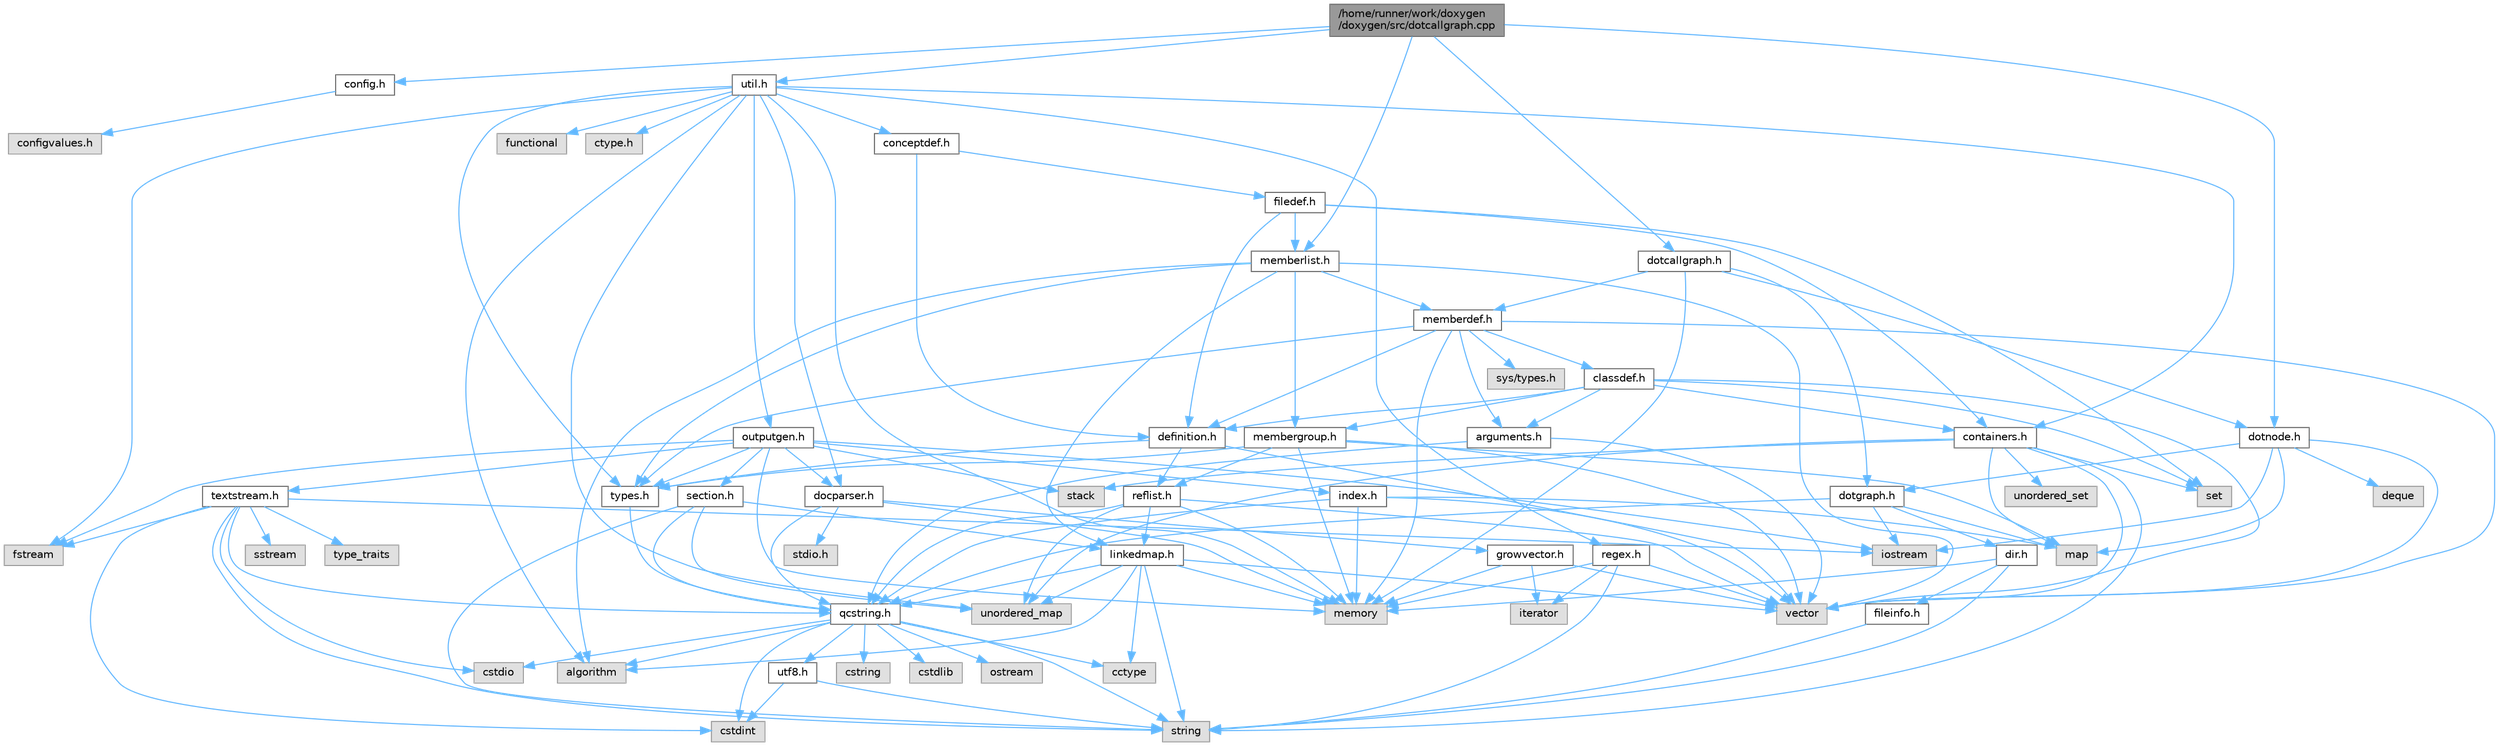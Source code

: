 digraph "/home/runner/work/doxygen/doxygen/src/dotcallgraph.cpp"
{
 // INTERACTIVE_SVG=YES
 // LATEX_PDF_SIZE
  bgcolor="transparent";
  edge [fontname=Helvetica,fontsize=10,labelfontname=Helvetica,labelfontsize=10];
  node [fontname=Helvetica,fontsize=10,shape=box,height=0.2,width=0.4];
  Node1 [label="/home/runner/work/doxygen\l/doxygen/src/dotcallgraph.cpp",height=0.2,width=0.4,color="gray40", fillcolor="grey60", style="filled", fontcolor="black",tooltip=" "];
  Node1 -> Node2 [color="steelblue1",style="solid"];
  Node2 [label="dotcallgraph.h",height=0.2,width=0.4,color="grey40", fillcolor="white", style="filled",URL="$dc/dcf/dotcallgraph_8h.html",tooltip=" "];
  Node2 -> Node3 [color="steelblue1",style="solid"];
  Node3 [label="memory",height=0.2,width=0.4,color="grey60", fillcolor="#E0E0E0", style="filled",tooltip=" "];
  Node2 -> Node4 [color="steelblue1",style="solid"];
  Node4 [label="dotnode.h",height=0.2,width=0.4,color="grey40", fillcolor="white", style="filled",URL="$d8/d3b/dotnode_8h.html",tooltip=" "];
  Node4 -> Node5 [color="steelblue1",style="solid"];
  Node5 [label="vector",height=0.2,width=0.4,color="grey60", fillcolor="#E0E0E0", style="filled",tooltip=" "];
  Node4 -> Node6 [color="steelblue1",style="solid"];
  Node6 [label="map",height=0.2,width=0.4,color="grey60", fillcolor="#E0E0E0", style="filled",tooltip=" "];
  Node4 -> Node7 [color="steelblue1",style="solid"];
  Node7 [label="deque",height=0.2,width=0.4,color="grey60", fillcolor="#E0E0E0", style="filled",tooltip=" "];
  Node4 -> Node8 [color="steelblue1",style="solid"];
  Node8 [label="iostream",height=0.2,width=0.4,color="grey60", fillcolor="#E0E0E0", style="filled",tooltip=" "];
  Node4 -> Node9 [color="steelblue1",style="solid"];
  Node9 [label="dotgraph.h",height=0.2,width=0.4,color="grey40", fillcolor="white", style="filled",URL="$d0/daa/dotgraph_8h.html",tooltip=" "];
  Node9 -> Node8 [color="steelblue1",style="solid"];
  Node9 -> Node6 [color="steelblue1",style="solid"];
  Node9 -> Node10 [color="steelblue1",style="solid"];
  Node10 [label="qcstring.h",height=0.2,width=0.4,color="grey40", fillcolor="white", style="filled",URL="$d7/d5c/qcstring_8h.html",tooltip=" "];
  Node10 -> Node11 [color="steelblue1",style="solid"];
  Node11 [label="string",height=0.2,width=0.4,color="grey60", fillcolor="#E0E0E0", style="filled",tooltip=" "];
  Node10 -> Node12 [color="steelblue1",style="solid"];
  Node12 [label="algorithm",height=0.2,width=0.4,color="grey60", fillcolor="#E0E0E0", style="filled",tooltip=" "];
  Node10 -> Node13 [color="steelblue1",style="solid"];
  Node13 [label="cctype",height=0.2,width=0.4,color="grey60", fillcolor="#E0E0E0", style="filled",tooltip=" "];
  Node10 -> Node14 [color="steelblue1",style="solid"];
  Node14 [label="cstring",height=0.2,width=0.4,color="grey60", fillcolor="#E0E0E0", style="filled",tooltip=" "];
  Node10 -> Node15 [color="steelblue1",style="solid"];
  Node15 [label="cstdio",height=0.2,width=0.4,color="grey60", fillcolor="#E0E0E0", style="filled",tooltip=" "];
  Node10 -> Node16 [color="steelblue1",style="solid"];
  Node16 [label="cstdlib",height=0.2,width=0.4,color="grey60", fillcolor="#E0E0E0", style="filled",tooltip=" "];
  Node10 -> Node17 [color="steelblue1",style="solid"];
  Node17 [label="cstdint",height=0.2,width=0.4,color="grey60", fillcolor="#E0E0E0", style="filled",tooltip=" "];
  Node10 -> Node18 [color="steelblue1",style="solid"];
  Node18 [label="ostream",height=0.2,width=0.4,color="grey60", fillcolor="#E0E0E0", style="filled",tooltip=" "];
  Node10 -> Node19 [color="steelblue1",style="solid"];
  Node19 [label="utf8.h",height=0.2,width=0.4,color="grey40", fillcolor="white", style="filled",URL="$db/d7c/utf8_8h.html",tooltip="Various UTF8 related helper functions."];
  Node19 -> Node17 [color="steelblue1",style="solid"];
  Node19 -> Node11 [color="steelblue1",style="solid"];
  Node9 -> Node20 [color="steelblue1",style="solid"];
  Node20 [label="dir.h",height=0.2,width=0.4,color="grey40", fillcolor="white", style="filled",URL="$df/d9c/dir_8h.html",tooltip=" "];
  Node20 -> Node11 [color="steelblue1",style="solid"];
  Node20 -> Node3 [color="steelblue1",style="solid"];
  Node20 -> Node21 [color="steelblue1",style="solid"];
  Node21 [label="fileinfo.h",height=0.2,width=0.4,color="grey40", fillcolor="white", style="filled",URL="$df/d45/fileinfo_8h.html",tooltip=" "];
  Node21 -> Node11 [color="steelblue1",style="solid"];
  Node2 -> Node9 [color="steelblue1",style="solid"];
  Node2 -> Node22 [color="steelblue1",style="solid"];
  Node22 [label="memberdef.h",height=0.2,width=0.4,color="grey40", fillcolor="white", style="filled",URL="$d4/d46/memberdef_8h.html",tooltip=" "];
  Node22 -> Node5 [color="steelblue1",style="solid"];
  Node22 -> Node3 [color="steelblue1",style="solid"];
  Node22 -> Node23 [color="steelblue1",style="solid"];
  Node23 [label="sys/types.h",height=0.2,width=0.4,color="grey60", fillcolor="#E0E0E0", style="filled",tooltip=" "];
  Node22 -> Node24 [color="steelblue1",style="solid"];
  Node24 [label="types.h",height=0.2,width=0.4,color="grey40", fillcolor="white", style="filled",URL="$d9/d49/types_8h.html",tooltip="This file contains a number of basic enums and types."];
  Node24 -> Node10 [color="steelblue1",style="solid"];
  Node22 -> Node25 [color="steelblue1",style="solid"];
  Node25 [label="definition.h",height=0.2,width=0.4,color="grey40", fillcolor="white", style="filled",URL="$df/da1/definition_8h.html",tooltip=" "];
  Node25 -> Node5 [color="steelblue1",style="solid"];
  Node25 -> Node24 [color="steelblue1",style="solid"];
  Node25 -> Node26 [color="steelblue1",style="solid"];
  Node26 [label="reflist.h",height=0.2,width=0.4,color="grey40", fillcolor="white", style="filled",URL="$d1/d02/reflist_8h.html",tooltip=" "];
  Node26 -> Node5 [color="steelblue1",style="solid"];
  Node26 -> Node27 [color="steelblue1",style="solid"];
  Node27 [label="unordered_map",height=0.2,width=0.4,color="grey60", fillcolor="#E0E0E0", style="filled",tooltip=" "];
  Node26 -> Node3 [color="steelblue1",style="solid"];
  Node26 -> Node10 [color="steelblue1",style="solid"];
  Node26 -> Node28 [color="steelblue1",style="solid"];
  Node28 [label="linkedmap.h",height=0.2,width=0.4,color="grey40", fillcolor="white", style="filled",URL="$da/de1/linkedmap_8h.html",tooltip=" "];
  Node28 -> Node27 [color="steelblue1",style="solid"];
  Node28 -> Node5 [color="steelblue1",style="solid"];
  Node28 -> Node3 [color="steelblue1",style="solid"];
  Node28 -> Node11 [color="steelblue1",style="solid"];
  Node28 -> Node12 [color="steelblue1",style="solid"];
  Node28 -> Node13 [color="steelblue1",style="solid"];
  Node28 -> Node10 [color="steelblue1",style="solid"];
  Node22 -> Node29 [color="steelblue1",style="solid"];
  Node29 [label="arguments.h",height=0.2,width=0.4,color="grey40", fillcolor="white", style="filled",URL="$df/d9b/arguments_8h.html",tooltip=" "];
  Node29 -> Node5 [color="steelblue1",style="solid"];
  Node29 -> Node10 [color="steelblue1",style="solid"];
  Node22 -> Node30 [color="steelblue1",style="solid"];
  Node30 [label="classdef.h",height=0.2,width=0.4,color="grey40", fillcolor="white", style="filled",URL="$d1/da6/classdef_8h.html",tooltip=" "];
  Node30 -> Node5 [color="steelblue1",style="solid"];
  Node30 -> Node31 [color="steelblue1",style="solid"];
  Node31 [label="set",height=0.2,width=0.4,color="grey60", fillcolor="#E0E0E0", style="filled",tooltip=" "];
  Node30 -> Node32 [color="steelblue1",style="solid"];
  Node32 [label="containers.h",height=0.2,width=0.4,color="grey40", fillcolor="white", style="filled",URL="$d5/d75/containers_8h.html",tooltip=" "];
  Node32 -> Node5 [color="steelblue1",style="solid"];
  Node32 -> Node11 [color="steelblue1",style="solid"];
  Node32 -> Node31 [color="steelblue1",style="solid"];
  Node32 -> Node6 [color="steelblue1",style="solid"];
  Node32 -> Node33 [color="steelblue1",style="solid"];
  Node33 [label="unordered_set",height=0.2,width=0.4,color="grey60", fillcolor="#E0E0E0", style="filled",tooltip=" "];
  Node32 -> Node27 [color="steelblue1",style="solid"];
  Node32 -> Node34 [color="steelblue1",style="solid"];
  Node34 [label="stack",height=0.2,width=0.4,color="grey60", fillcolor="#E0E0E0", style="filled",tooltip=" "];
  Node30 -> Node25 [color="steelblue1",style="solid"];
  Node30 -> Node29 [color="steelblue1",style="solid"];
  Node30 -> Node35 [color="steelblue1",style="solid"];
  Node35 [label="membergroup.h",height=0.2,width=0.4,color="grey40", fillcolor="white", style="filled",URL="$d9/d11/membergroup_8h.html",tooltip=" "];
  Node35 -> Node5 [color="steelblue1",style="solid"];
  Node35 -> Node6 [color="steelblue1",style="solid"];
  Node35 -> Node3 [color="steelblue1",style="solid"];
  Node35 -> Node24 [color="steelblue1",style="solid"];
  Node35 -> Node26 [color="steelblue1",style="solid"];
  Node1 -> Node4 [color="steelblue1",style="solid"];
  Node1 -> Node36 [color="steelblue1",style="solid"];
  Node36 [label="memberlist.h",height=0.2,width=0.4,color="grey40", fillcolor="white", style="filled",URL="$dd/d78/memberlist_8h.html",tooltip=" "];
  Node36 -> Node5 [color="steelblue1",style="solid"];
  Node36 -> Node12 [color="steelblue1",style="solid"];
  Node36 -> Node22 [color="steelblue1",style="solid"];
  Node36 -> Node28 [color="steelblue1",style="solid"];
  Node36 -> Node24 [color="steelblue1",style="solid"];
  Node36 -> Node35 [color="steelblue1",style="solid"];
  Node1 -> Node37 [color="steelblue1",style="solid"];
  Node37 [label="config.h",height=0.2,width=0.4,color="grey40", fillcolor="white", style="filled",URL="$db/d16/config_8h.html",tooltip=" "];
  Node37 -> Node38 [color="steelblue1",style="solid"];
  Node38 [label="configvalues.h",height=0.2,width=0.4,color="grey60", fillcolor="#E0E0E0", style="filled",tooltip=" "];
  Node1 -> Node39 [color="steelblue1",style="solid"];
  Node39 [label="util.h",height=0.2,width=0.4,color="grey40", fillcolor="white", style="filled",URL="$d8/d3c/util_8h.html",tooltip="A bunch of utility functions."];
  Node39 -> Node3 [color="steelblue1",style="solid"];
  Node39 -> Node27 [color="steelblue1",style="solid"];
  Node39 -> Node12 [color="steelblue1",style="solid"];
  Node39 -> Node40 [color="steelblue1",style="solid"];
  Node40 [label="functional",height=0.2,width=0.4,color="grey60", fillcolor="#E0E0E0", style="filled",tooltip=" "];
  Node39 -> Node41 [color="steelblue1",style="solid"];
  Node41 [label="fstream",height=0.2,width=0.4,color="grey60", fillcolor="#E0E0E0", style="filled",tooltip=" "];
  Node39 -> Node42 [color="steelblue1",style="solid"];
  Node42 [label="ctype.h",height=0.2,width=0.4,color="grey60", fillcolor="#E0E0E0", style="filled",tooltip=" "];
  Node39 -> Node24 [color="steelblue1",style="solid"];
  Node39 -> Node43 [color="steelblue1",style="solid"];
  Node43 [label="docparser.h",height=0.2,width=0.4,color="grey40", fillcolor="white", style="filled",URL="$de/d9c/docparser_8h.html",tooltip=" "];
  Node43 -> Node44 [color="steelblue1",style="solid"];
  Node44 [label="stdio.h",height=0.2,width=0.4,color="grey60", fillcolor="#E0E0E0", style="filled",tooltip=" "];
  Node43 -> Node3 [color="steelblue1",style="solid"];
  Node43 -> Node10 [color="steelblue1",style="solid"];
  Node43 -> Node45 [color="steelblue1",style="solid"];
  Node45 [label="growvector.h",height=0.2,width=0.4,color="grey40", fillcolor="white", style="filled",URL="$d7/d50/growvector_8h.html",tooltip=" "];
  Node45 -> Node5 [color="steelblue1",style="solid"];
  Node45 -> Node3 [color="steelblue1",style="solid"];
  Node45 -> Node46 [color="steelblue1",style="solid"];
  Node46 [label="iterator",height=0.2,width=0.4,color="grey60", fillcolor="#E0E0E0", style="filled",tooltip=" "];
  Node39 -> Node32 [color="steelblue1",style="solid"];
  Node39 -> Node47 [color="steelblue1",style="solid"];
  Node47 [label="outputgen.h",height=0.2,width=0.4,color="grey40", fillcolor="white", style="filled",URL="$df/d06/outputgen_8h.html",tooltip=" "];
  Node47 -> Node3 [color="steelblue1",style="solid"];
  Node47 -> Node34 [color="steelblue1",style="solid"];
  Node47 -> Node8 [color="steelblue1",style="solid"];
  Node47 -> Node41 [color="steelblue1",style="solid"];
  Node47 -> Node24 [color="steelblue1",style="solid"];
  Node47 -> Node48 [color="steelblue1",style="solid"];
  Node48 [label="index.h",height=0.2,width=0.4,color="grey40", fillcolor="white", style="filled",URL="$d1/db5/index_8h.html",tooltip=" "];
  Node48 -> Node3 [color="steelblue1",style="solid"];
  Node48 -> Node5 [color="steelblue1",style="solid"];
  Node48 -> Node6 [color="steelblue1",style="solid"];
  Node48 -> Node10 [color="steelblue1",style="solid"];
  Node47 -> Node49 [color="steelblue1",style="solid"];
  Node49 [label="section.h",height=0.2,width=0.4,color="grey40", fillcolor="white", style="filled",URL="$d1/d2a/section_8h.html",tooltip=" "];
  Node49 -> Node11 [color="steelblue1",style="solid"];
  Node49 -> Node27 [color="steelblue1",style="solid"];
  Node49 -> Node10 [color="steelblue1",style="solid"];
  Node49 -> Node28 [color="steelblue1",style="solid"];
  Node47 -> Node50 [color="steelblue1",style="solid"];
  Node50 [label="textstream.h",height=0.2,width=0.4,color="grey40", fillcolor="white", style="filled",URL="$d4/d7d/textstream_8h.html",tooltip=" "];
  Node50 -> Node11 [color="steelblue1",style="solid"];
  Node50 -> Node8 [color="steelblue1",style="solid"];
  Node50 -> Node51 [color="steelblue1",style="solid"];
  Node51 [label="sstream",height=0.2,width=0.4,color="grey60", fillcolor="#E0E0E0", style="filled",tooltip=" "];
  Node50 -> Node17 [color="steelblue1",style="solid"];
  Node50 -> Node15 [color="steelblue1",style="solid"];
  Node50 -> Node41 [color="steelblue1",style="solid"];
  Node50 -> Node52 [color="steelblue1",style="solid"];
  Node52 [label="type_traits",height=0.2,width=0.4,color="grey60", fillcolor="#E0E0E0", style="filled",tooltip=" "];
  Node50 -> Node10 [color="steelblue1",style="solid"];
  Node47 -> Node43 [color="steelblue1",style="solid"];
  Node39 -> Node53 [color="steelblue1",style="solid"];
  Node53 [label="regex.h",height=0.2,width=0.4,color="grey40", fillcolor="white", style="filled",URL="$d1/d21/regex_8h.html",tooltip=" "];
  Node53 -> Node3 [color="steelblue1",style="solid"];
  Node53 -> Node11 [color="steelblue1",style="solid"];
  Node53 -> Node5 [color="steelblue1",style="solid"];
  Node53 -> Node46 [color="steelblue1",style="solid"];
  Node39 -> Node54 [color="steelblue1",style="solid"];
  Node54 [label="conceptdef.h",height=0.2,width=0.4,color="grey40", fillcolor="white", style="filled",URL="$da/df1/conceptdef_8h.html",tooltip=" "];
  Node54 -> Node25 [color="steelblue1",style="solid"];
  Node54 -> Node55 [color="steelblue1",style="solid"];
  Node55 [label="filedef.h",height=0.2,width=0.4,color="grey40", fillcolor="white", style="filled",URL="$d4/d3a/filedef_8h.html",tooltip=" "];
  Node55 -> Node31 [color="steelblue1",style="solid"];
  Node55 -> Node25 [color="steelblue1",style="solid"];
  Node55 -> Node36 [color="steelblue1",style="solid"];
  Node55 -> Node32 [color="steelblue1",style="solid"];
}
